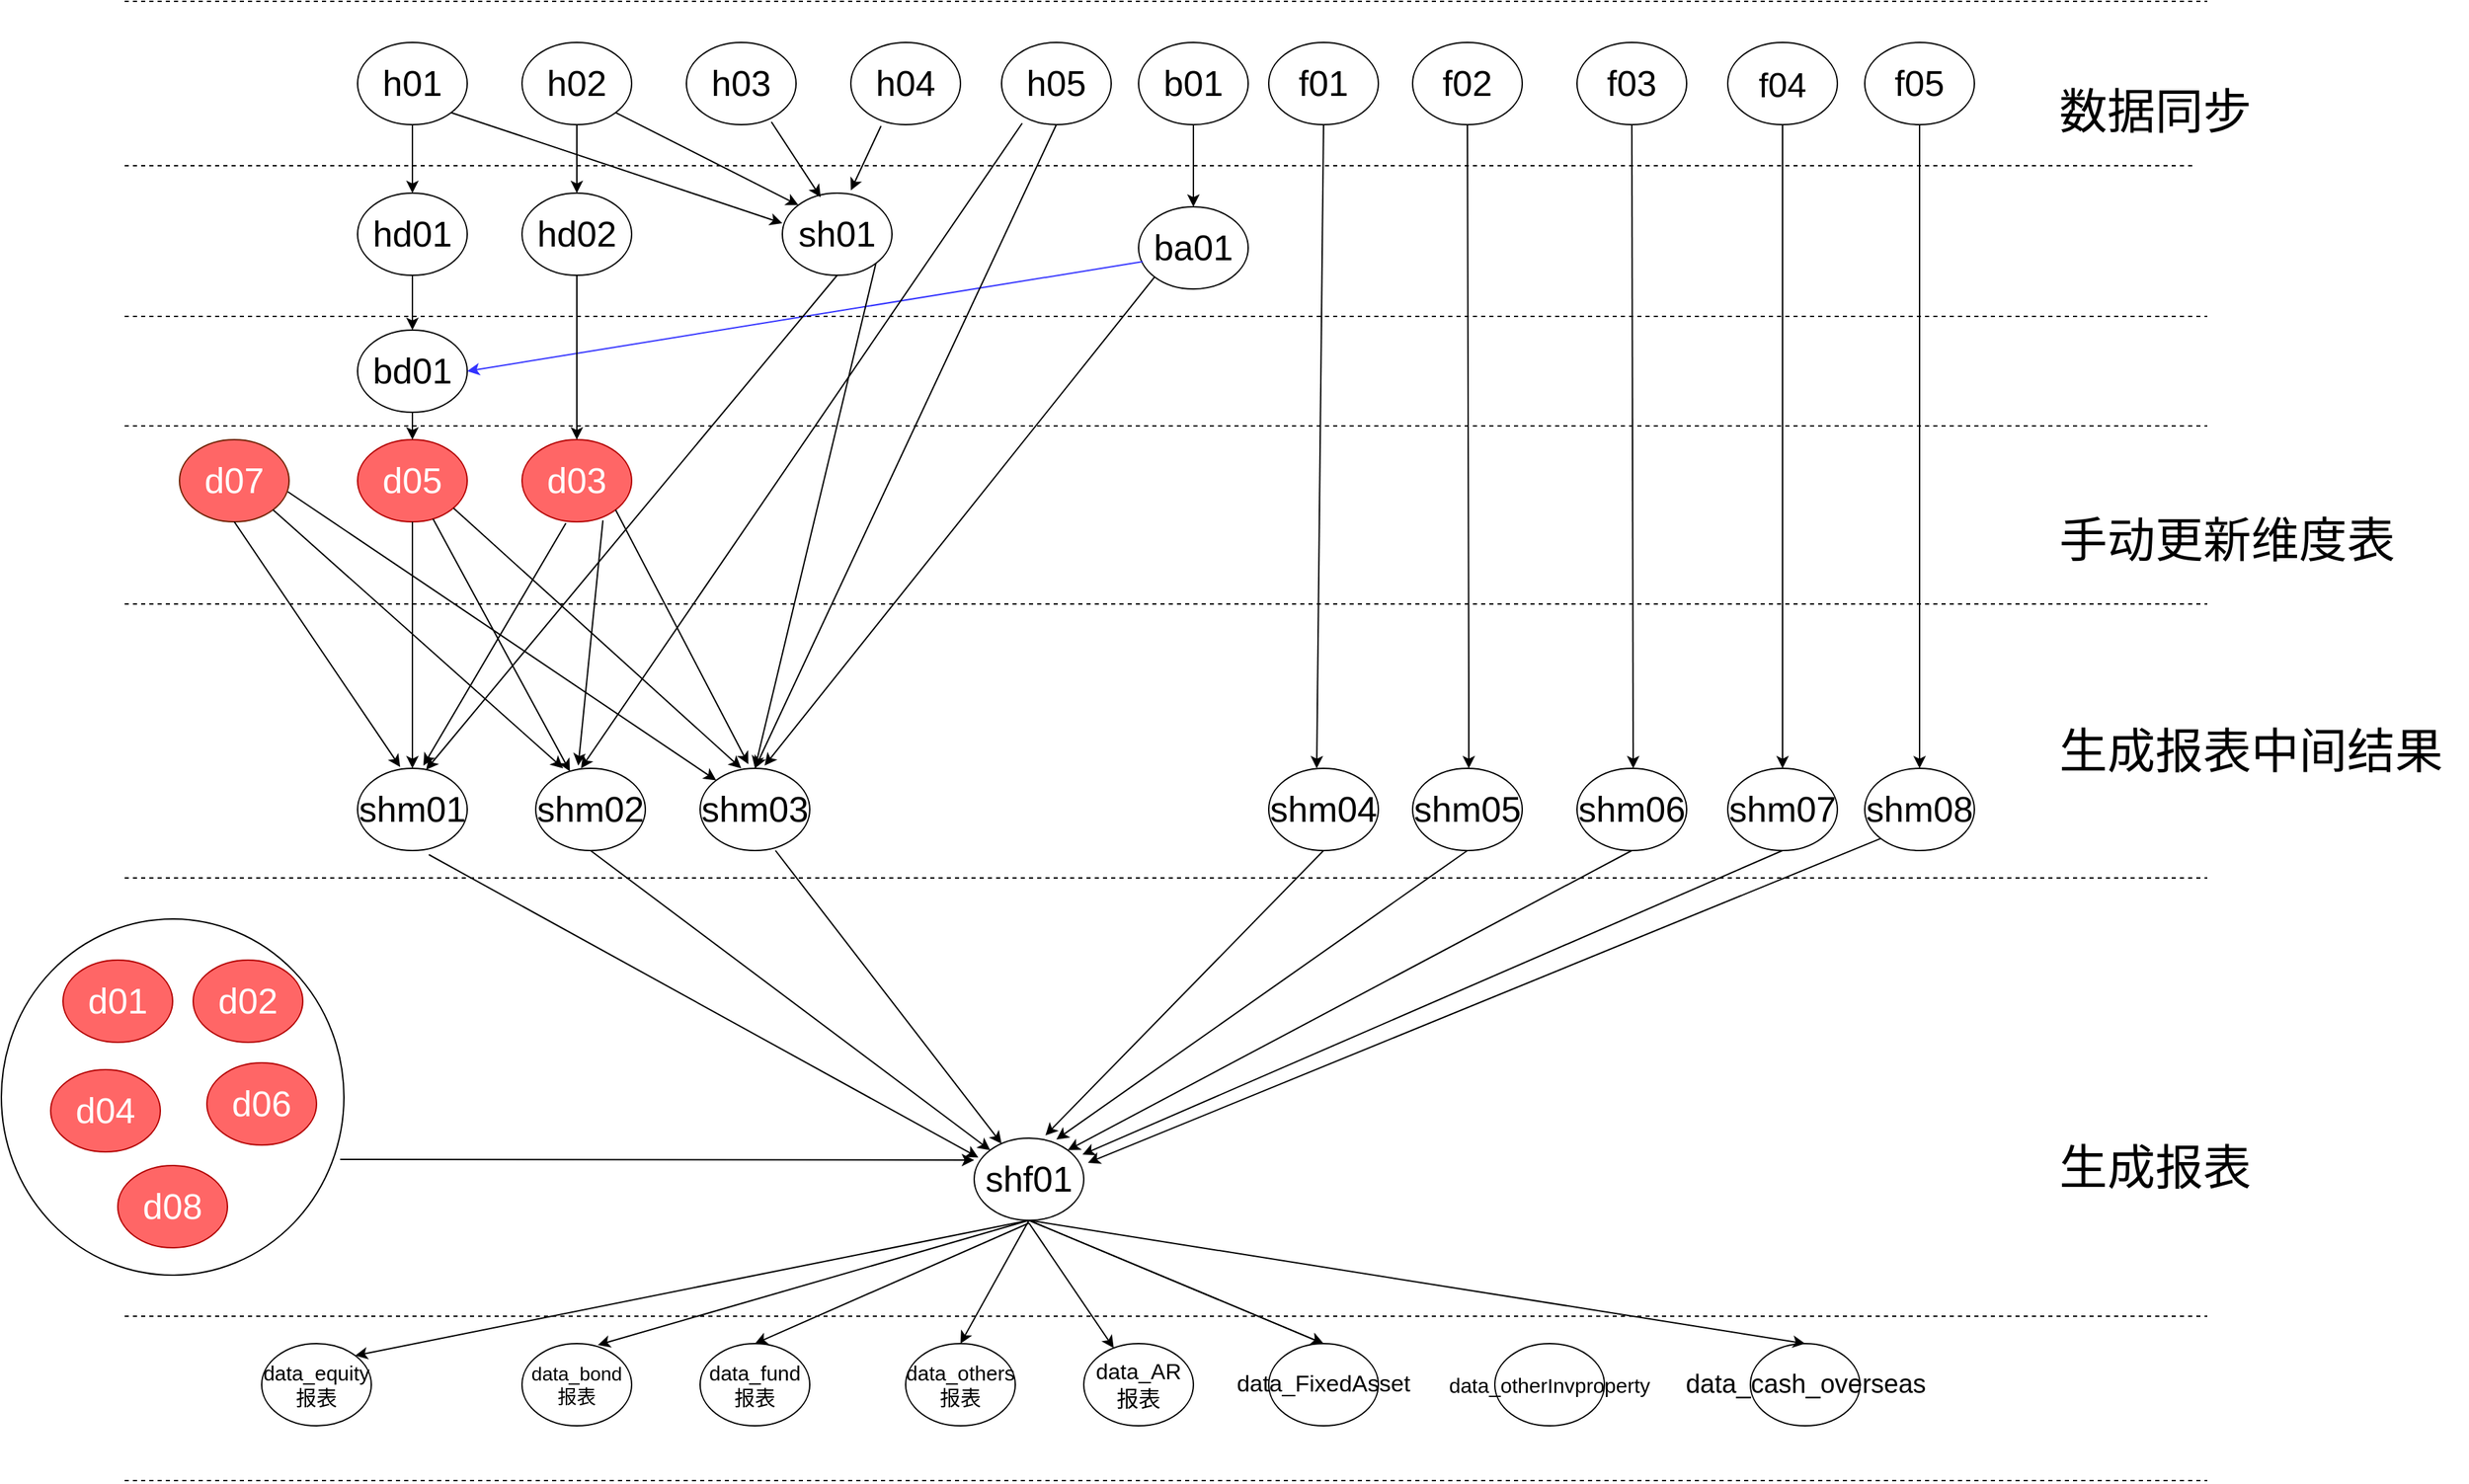 <mxfile version="10.6.7" type="github"><diagram id="CE-nAmxv7aSpPfwxTt5X" name="Page-1"><mxGraphModel dx="2754" dy="1023" grid="1" gridSize="10" guides="1" tooltips="1" connect="1" arrows="1" fold="1" page="1" pageScale="1" pageWidth="827" pageHeight="1169" math="0" shadow="0"><root><mxCell id="0"/><mxCell id="1" parent="0"/><mxCell id="eKODtF2emk_onOJ8C8fp-1" value="" style="ellipse;whiteSpace=wrap;html=1;" parent="1" vertex="1"><mxGeometry x="-490" y="710" width="250" height="260" as="geometry"/></mxCell><mxCell id="vTBnJOC0n8OZ-84Smmaz-1" value="&lt;font style=&quot;font-size: 26px&quot;&gt;h04&lt;/font&gt;" style="ellipse;whiteSpace=wrap;html=1;" parent="1" vertex="1"><mxGeometry x="130" y="70" width="80" height="60" as="geometry"/></mxCell><mxCell id="vTBnJOC0n8OZ-84Smmaz-2" value="&lt;font style=&quot;font-size: 26px&quot;&gt;h01&lt;/font&gt;" style="ellipse;whiteSpace=wrap;html=1;strokeWidth=1;" parent="1" vertex="1"><mxGeometry x="-230" y="70" width="80" height="60" as="geometry"/></mxCell><mxCell id="vTBnJOC0n8OZ-84Smmaz-3" value="&lt;font style=&quot;font-size: 26px&quot;&gt;h02&lt;/font&gt;" style="ellipse;whiteSpace=wrap;html=1;strokeColor=#000000;strokeWidth=1;" parent="1" vertex="1"><mxGeometry x="-110" y="70" width="80" height="60" as="geometry"/></mxCell><mxCell id="vTBnJOC0n8OZ-84Smmaz-4" value="&lt;font style=&quot;font-size: 26px&quot;&gt;h03&lt;/font&gt;" style="ellipse;whiteSpace=wrap;html=1;" parent="1" vertex="1"><mxGeometry x="10" y="70" width="80" height="60" as="geometry"/></mxCell><mxCell id="vTBnJOC0n8OZ-84Smmaz-5" value="&lt;font style=&quot;font-size: 25px&quot;&gt;f04&lt;/font&gt;" style="ellipse;whiteSpace=wrap;html=1;" parent="1" vertex="1"><mxGeometry x="770" y="70" width="80" height="60" as="geometry"/></mxCell><mxCell id="vTBnJOC0n8OZ-84Smmaz-6" value="&lt;font style=&quot;font-size: 26px&quot;&gt;f03&lt;/font&gt;" style="ellipse;whiteSpace=wrap;html=1;" parent="1" vertex="1"><mxGeometry x="660" y="70" width="80" height="60" as="geometry"/></mxCell><mxCell id="vTBnJOC0n8OZ-84Smmaz-7" value="&lt;font style=&quot;font-size: 26px&quot;&gt;f02&lt;/font&gt;" style="ellipse;whiteSpace=wrap;html=1;" parent="1" vertex="1"><mxGeometry x="540" y="70" width="80" height="60" as="geometry"/></mxCell><mxCell id="vTBnJOC0n8OZ-84Smmaz-8" value="&lt;font style=&quot;font-size: 26px&quot;&gt;f01&lt;/font&gt;" style="ellipse;whiteSpace=wrap;html=1;" parent="1" vertex="1"><mxGeometry x="435" y="70" width="80" height="60" as="geometry"/></mxCell><mxCell id="vTBnJOC0n8OZ-84Smmaz-9" value="&lt;font style=&quot;font-size: 26px&quot;&gt;h05&lt;/font&gt;" style="ellipse;whiteSpace=wrap;html=1;" parent="1" vertex="1"><mxGeometry x="240" y="70" width="80" height="60" as="geometry"/></mxCell><mxCell id="--Qk28p9DSzuA7onRjqX-1" value="&lt;font style=&quot;font-size: 26px&quot;&gt;f05&lt;/font&gt;" style="ellipse;whiteSpace=wrap;html=1;" parent="1" vertex="1"><mxGeometry x="870" y="70" width="80" height="60" as="geometry"/></mxCell><mxCell id="--Qk28p9DSzuA7onRjqX-2" value="&lt;font style=&quot;font-size: 26px&quot;&gt;hd01&lt;/font&gt;" style="ellipse;whiteSpace=wrap;html=1;" parent="1" vertex="1"><mxGeometry x="-230" y="180" width="80" height="60" as="geometry"/></mxCell><mxCell id="--Qk28p9DSzuA7onRjqX-3" value="&lt;font style=&quot;font-size: 26px&quot;&gt;hd02&lt;/font&gt;" style="ellipse;whiteSpace=wrap;html=1;" parent="1" vertex="1"><mxGeometry x="-110" y="180" width="80" height="60" as="geometry"/></mxCell><mxCell id="--Qk28p9DSzuA7onRjqX-4" value="&lt;font style=&quot;font-size: 26px&quot;&gt;b01&lt;/font&gt;" style="ellipse;whiteSpace=wrap;html=1;" parent="1" vertex="1"><mxGeometry x="340" y="70" width="80" height="60" as="geometry"/></mxCell><mxCell id="--Qk28p9DSzuA7onRjqX-7" value="&lt;font style=&quot;font-size: 26px&quot;&gt;ba01&lt;/font&gt;" style="ellipse;whiteSpace=wrap;html=1;" parent="1" vertex="1"><mxGeometry x="340" y="190" width="80" height="60" as="geometry"/></mxCell><mxCell id="--Qk28p9DSzuA7onRjqX-8" value="&lt;font style=&quot;font-size: 26px&quot;&gt;shm05&lt;/font&gt;" style="ellipse;whiteSpace=wrap;html=1;" parent="1" vertex="1"><mxGeometry x="540" y="600" width="80" height="60" as="geometry"/></mxCell><mxCell id="--Qk28p9DSzuA7onRjqX-9" value="&lt;font style=&quot;font-size: 26px&quot;&gt;shm04&lt;/font&gt;" style="ellipse;whiteSpace=wrap;html=1;" parent="1" vertex="1"><mxGeometry x="435" y="600" width="80" height="60" as="geometry"/></mxCell><mxCell id="--Qk28p9DSzuA7onRjqX-10" value="&lt;font style=&quot;font-size: 26px&quot;&gt;shm03&lt;/font&gt;" style="ellipse;whiteSpace=wrap;html=1;" parent="1" vertex="1"><mxGeometry x="20" y="600" width="80" height="60" as="geometry"/></mxCell><mxCell id="--Qk28p9DSzuA7onRjqX-11" value="&lt;font style=&quot;font-size: 26px&quot;&gt;shm02&lt;/font&gt;" style="ellipse;whiteSpace=wrap;html=1;" parent="1" vertex="1"><mxGeometry x="-100" y="600" width="80" height="60" as="geometry"/></mxCell><mxCell id="--Qk28p9DSzuA7onRjqX-12" value="&lt;font style=&quot;font-size: 26px&quot;&gt;shm01&lt;/font&gt;" style="ellipse;whiteSpace=wrap;html=1;" parent="1" vertex="1"><mxGeometry x="-230" y="600" width="80" height="60" as="geometry"/></mxCell><mxCell id="--Qk28p9DSzuA7onRjqX-14" value="&lt;font style=&quot;font-size: 26px&quot;&gt;shm08&lt;/font&gt;" style="ellipse;whiteSpace=wrap;html=1;" parent="1" vertex="1"><mxGeometry x="870" y="600" width="80" height="60" as="geometry"/></mxCell><mxCell id="--Qk28p9DSzuA7onRjqX-15" value="&lt;font style=&quot;font-size: 26px&quot;&gt;shm07&lt;/font&gt;" style="ellipse;whiteSpace=wrap;html=1;" parent="1" vertex="1"><mxGeometry x="770" y="600" width="80" height="60" as="geometry"/></mxCell><mxCell id="--Qk28p9DSzuA7onRjqX-16" value="&lt;font style=&quot;font-size: 26px&quot;&gt;shm06&lt;/font&gt;" style="ellipse;whiteSpace=wrap;html=1;" parent="1" vertex="1"><mxGeometry x="660" y="600" width="80" height="60" as="geometry"/></mxCell><mxCell id="--Qk28p9DSzuA7onRjqX-17" value="&lt;font style=&quot;font-size: 26px&quot;&gt;shf01&lt;/font&gt;" style="ellipse;whiteSpace=wrap;html=1;" parent="1" vertex="1"><mxGeometry x="220" y="870" width="80" height="60" as="geometry"/></mxCell><mxCell id="--Qk28p9DSzuA7onRjqX-19" value="" style="endArrow=classic;html=1;exitX=0.5;exitY=1;exitDx=0;exitDy=0;" parent="1" source="vTBnJOC0n8OZ-84Smmaz-2" target="--Qk28p9DSzuA7onRjqX-2" edge="1"><mxGeometry width="50" height="50" relative="1" as="geometry"><mxPoint x="-230" y="740" as="sourcePoint"/><mxPoint x="-180" y="690" as="targetPoint"/></mxGeometry></mxCell><mxCell id="--Qk28p9DSzuA7onRjqX-20" value="" style="endArrow=classic;html=1;exitX=0.5;exitY=1;exitDx=0;exitDy=0;entryX=0.5;entryY=0;entryDx=0;entryDy=0;" parent="1" source="vTBnJOC0n8OZ-84Smmaz-3" target="--Qk28p9DSzuA7onRjqX-3" edge="1"><mxGeometry width="50" height="50" relative="1" as="geometry"><mxPoint x="-20" y="220" as="sourcePoint"/><mxPoint x="30" y="170" as="targetPoint"/></mxGeometry></mxCell><mxCell id="--Qk28p9DSzuA7onRjqX-27" value="" style="endArrow=classic;html=1;exitX=0.65;exitY=1.05;exitDx=0;exitDy=0;exitPerimeter=0;entryX=0.038;entryY=0.236;entryDx=0;entryDy=0;entryPerimeter=0;" parent="1" source="--Qk28p9DSzuA7onRjqX-12" target="--Qk28p9DSzuA7onRjqX-17" edge="1"><mxGeometry width="50" height="50" relative="1" as="geometry"><mxPoint x="-230" y="740" as="sourcePoint"/><mxPoint x="-180" y="690" as="targetPoint"/></mxGeometry></mxCell><mxCell id="--Qk28p9DSzuA7onRjqX-28" value="" style="endArrow=classic;html=1;exitX=0.5;exitY=1;exitDx=0;exitDy=0;entryX=0;entryY=0;entryDx=0;entryDy=0;" parent="1" source="--Qk28p9DSzuA7onRjqX-11" target="--Qk28p9DSzuA7onRjqX-17" edge="1"><mxGeometry width="50" height="50" relative="1" as="geometry"><mxPoint x="-230" y="740" as="sourcePoint"/><mxPoint x="-180" y="690" as="targetPoint"/></mxGeometry></mxCell><mxCell id="--Qk28p9DSzuA7onRjqX-29" value="" style="endArrow=classic;html=1;" parent="1" target="--Qk28p9DSzuA7onRjqX-17" edge="1"><mxGeometry width="50" height="50" relative="1" as="geometry"><mxPoint x="75" y="660" as="sourcePoint"/><mxPoint x="-180" y="690" as="targetPoint"/></mxGeometry></mxCell><mxCell id="--Qk28p9DSzuA7onRjqX-34" value="&lt;font style=&quot;font-size: 26px&quot;&gt;d07&lt;/font&gt;" style="ellipse;whiteSpace=wrap;html=1;fillColor=#FF6666;strokeColor=#6D1F00;fontColor=#ffffff;" parent="1" vertex="1"><mxGeometry x="-360" y="360" width="80" height="60" as="geometry"/></mxCell><mxCell id="--Qk28p9DSzuA7onRjqX-6" value="&lt;font style=&quot;font-size: 26px&quot;&gt;sh01&lt;/font&gt;" style="ellipse;whiteSpace=wrap;html=1;" parent="1" vertex="1"><mxGeometry x="80" y="180" width="80" height="60" as="geometry"/></mxCell><mxCell id="--Qk28p9DSzuA7onRjqX-5" value="&lt;font style=&quot;font-size: 26px&quot;&gt;bd01&lt;/font&gt;" style="ellipse;whiteSpace=wrap;html=1;" parent="1" vertex="1"><mxGeometry x="-230" y="280" width="80" height="60" as="geometry"/></mxCell><mxCell id="--Qk28p9DSzuA7onRjqX-55" value="&lt;font style=&quot;font-size: 26px&quot;&gt;d05&lt;/font&gt;" style="ellipse;whiteSpace=wrap;html=1;fillColor=#FF6666;strokeColor=#B20000;fontColor=#ffffff;" parent="1" vertex="1"><mxGeometry x="-230" y="360" width="80" height="60" as="geometry"/></mxCell><mxCell id="--Qk28p9DSzuA7onRjqX-56" value="" style="endArrow=classic;html=1;exitX=0.5;exitY=1;exitDx=0;exitDy=0;" parent="1" source="--Qk28p9DSzuA7onRjqX-5" target="--Qk28p9DSzuA7onRjqX-55" edge="1"><mxGeometry width="50" height="50" relative="1" as="geometry"><mxPoint x="-340" y="740" as="sourcePoint"/><mxPoint x="-290" y="690" as="targetPoint"/></mxGeometry></mxCell><mxCell id="--Qk28p9DSzuA7onRjqX-57" value="&lt;font style=&quot;font-size: 26px&quot;&gt;d03&lt;/font&gt;" style="ellipse;whiteSpace=wrap;html=1;fillColor=#FF6666;strokeColor=#B20000;fontColor=#ffffff;" parent="1" vertex="1"><mxGeometry x="-110" y="360" width="80" height="60" as="geometry"/></mxCell><mxCell id="--Qk28p9DSzuA7onRjqX-104" value="" style="endArrow=classic;html=1;exitX=0.5;exitY=1;exitDx=0;exitDy=0;entryX=0.388;entryY=-0.017;entryDx=0;entryDy=0;entryPerimeter=0;" parent="1" source="--Qk28p9DSzuA7onRjqX-34" target="--Qk28p9DSzuA7onRjqX-12" edge="1"><mxGeometry width="50" height="50" relative="1" as="geometry"><mxPoint x="-370" y="540" as="sourcePoint"/><mxPoint x="-200" y="590" as="targetPoint"/></mxGeometry></mxCell><mxCell id="--Qk28p9DSzuA7onRjqX-105" value="" style="endArrow=classic;html=1;exitX=1;exitY=1;exitDx=0;exitDy=0;entryX=0.25;entryY=0;entryDx=0;entryDy=0;entryPerimeter=0;" parent="1" source="--Qk28p9DSzuA7onRjqX-34" target="--Qk28p9DSzuA7onRjqX-11" edge="1"><mxGeometry width="50" height="50" relative="1" as="geometry"><mxPoint x="-240" y="490" as="sourcePoint"/><mxPoint x="-320" y="950" as="targetPoint"/></mxGeometry></mxCell><mxCell id="--Qk28p9DSzuA7onRjqX-106" value="" style="endArrow=classic;html=1;exitX=0.988;exitY=0.633;exitDx=0;exitDy=0;exitPerimeter=0;entryX=0;entryY=0;entryDx=0;entryDy=0;" parent="1" source="--Qk28p9DSzuA7onRjqX-34" target="--Qk28p9DSzuA7onRjqX-10" edge="1"><mxGeometry width="50" height="50" relative="1" as="geometry"><mxPoint x="-130" y="470" as="sourcePoint"/><mxPoint x="-320" y="950" as="targetPoint"/></mxGeometry></mxCell><mxCell id="--Qk28p9DSzuA7onRjqX-110" value="" style="endArrow=classic;html=1;exitX=0.5;exitY=1;exitDx=0;exitDy=0;entryX=0.5;entryY=0;entryDx=0;entryDy=0;" parent="1" source="--Qk28p9DSzuA7onRjqX-55" target="--Qk28p9DSzuA7onRjqX-12" edge="1"><mxGeometry width="50" height="50" relative="1" as="geometry"><mxPoint x="-230" y="550" as="sourcePoint"/><mxPoint x="-320" y="950" as="targetPoint"/></mxGeometry></mxCell><mxCell id="--Qk28p9DSzuA7onRjqX-111" value="" style="endArrow=classic;html=1;" parent="1" target="--Qk28p9DSzuA7onRjqX-11" edge="1" source="--Qk28p9DSzuA7onRjqX-55"><mxGeometry width="50" height="50" relative="1" as="geometry"><mxPoint x="-169" y="429" as="sourcePoint"/><mxPoint x="-320" y="950" as="targetPoint"/></mxGeometry></mxCell><mxCell id="--Qk28p9DSzuA7onRjqX-112" value="" style="endArrow=classic;html=1;entryX=0.375;entryY=0;entryDx=0;entryDy=0;entryPerimeter=0;exitX=0.875;exitY=0.833;exitDx=0;exitDy=0;exitPerimeter=0;" parent="1" source="--Qk28p9DSzuA7onRjqX-55" target="--Qk28p9DSzuA7onRjqX-10" edge="1"><mxGeometry width="50" height="50" relative="1" as="geometry"><mxPoint x="-150" y="390" as="sourcePoint"/><mxPoint x="-320" y="950" as="targetPoint"/></mxGeometry></mxCell><mxCell id="--Qk28p9DSzuA7onRjqX-113" value="" style="endArrow=classic;html=1;exitX=0.4;exitY=1.017;exitDx=0;exitDy=0;exitPerimeter=0;entryX=0.6;entryY=-0.033;entryDx=0;entryDy=0;entryPerimeter=0;" parent="1" source="--Qk28p9DSzuA7onRjqX-57" target="--Qk28p9DSzuA7onRjqX-12" edge="1"><mxGeometry width="50" height="50" relative="1" as="geometry"><mxPoint x="-370" y="1000" as="sourcePoint"/><mxPoint x="-320" y="950" as="targetPoint"/></mxGeometry></mxCell><mxCell id="--Qk28p9DSzuA7onRjqX-116" value="" style="endArrow=classic;html=1;exitX=0.738;exitY=0.983;exitDx=0;exitDy=0;exitPerimeter=0;entryX=0.388;entryY=-0.033;entryDx=0;entryDy=0;entryPerimeter=0;" parent="1" source="--Qk28p9DSzuA7onRjqX-57" target="--Qk28p9DSzuA7onRjqX-11" edge="1"><mxGeometry width="50" height="50" relative="1" as="geometry"><mxPoint x="-370" y="1000" as="sourcePoint"/><mxPoint x="-320" y="950" as="targetPoint"/></mxGeometry></mxCell><mxCell id="--Qk28p9DSzuA7onRjqX-121" value="" style="endArrow=classic;html=1;exitX=0.038;exitY=0.667;exitDx=0;exitDy=0;exitPerimeter=0;entryX=1;entryY=0.5;entryDx=0;entryDy=0;strokeColor=#3333FF;" parent="1" source="--Qk28p9DSzuA7onRjqX-7" target="--Qk28p9DSzuA7onRjqX-5" edge="1"><mxGeometry width="50" height="50" relative="1" as="geometry"><mxPoint x="-20" y="440" as="sourcePoint"/><mxPoint x="-130" y="480" as="targetPoint"/><Array as="points"/></mxGeometry></mxCell><mxCell id="--Qk28p9DSzuA7onRjqX-126" value="&lt;font style=&quot;font-size: 26px&quot;&gt;d01&lt;/font&gt;" style="ellipse;whiteSpace=wrap;html=1;fillColor=#FF6666;strokeColor=#B20000;fontColor=#ffffff;" parent="1" vertex="1"><mxGeometry x="-445" y="740" width="80" height="60" as="geometry"/></mxCell><mxCell id="--Qk28p9DSzuA7onRjqX-130" value="&lt;font style=&quot;font-size: 26px&quot;&gt;d04&lt;/font&gt;" style="ellipse;whiteSpace=wrap;html=1;fillColor=#FF6666;strokeColor=#B20000;fontColor=#ffffff;" parent="1" vertex="1"><mxGeometry x="-454" y="820" width="80" height="60" as="geometry"/></mxCell><mxCell id="--Qk28p9DSzuA7onRjqX-131" value="&lt;font style=&quot;font-size: 26px&quot;&gt;d02&lt;/font&gt;" style="ellipse;whiteSpace=wrap;html=1;fillColor=#FF6666;strokeColor=#B20000;fontColor=#ffffff;" parent="1" vertex="1"><mxGeometry x="-350" y="740" width="80" height="60" as="geometry"/></mxCell><mxCell id="--Qk28p9DSzuA7onRjqX-133" value="&lt;font style=&quot;font-size: 26px&quot;&gt;d06&lt;/font&gt;" style="ellipse;whiteSpace=wrap;html=1;fillColor=#FF6666;strokeColor=#B20000;fontColor=#ffffff;" parent="1" vertex="1"><mxGeometry x="-340" y="815" width="80" height="60" as="geometry"/></mxCell><mxCell id="--Qk28p9DSzuA7onRjqX-134" value="&lt;font style=&quot;font-size: 26px&quot;&gt;d08&lt;/font&gt;" style="ellipse;whiteSpace=wrap;html=1;fillColor=#FF6666;strokeColor=#B20000;fontColor=#ffffff;" parent="1" vertex="1"><mxGeometry x="-405" y="890" width="80" height="60" as="geometry"/></mxCell><mxCell id="--Qk28p9DSzuA7onRjqX-141" value="&lt;font style=&quot;font-size: 15px&quot;&gt;data_equity报表&lt;/font&gt;" style="ellipse;whiteSpace=wrap;html=1;" parent="1" vertex="1"><mxGeometry x="-300" y="1020" width="80" height="60" as="geometry"/></mxCell><mxCell id="--Qk28p9DSzuA7onRjqX-142" value="&lt;font style=&quot;font-size: 14px&quot;&gt;data_bond报表&lt;/font&gt;" style="ellipse;whiteSpace=wrap;html=1;" parent="1" vertex="1"><mxGeometry x="-110" y="1020" width="80" height="60" as="geometry"/></mxCell><mxCell id="--Qk28p9DSzuA7onRjqX-143" value="&lt;font style=&quot;font-size: 15px&quot;&gt;data_fund报表&lt;/font&gt;" style="ellipse;whiteSpace=wrap;html=1;" parent="1" vertex="1"><mxGeometry x="20" y="1020" width="80" height="60" as="geometry"/></mxCell><mxCell id="--Qk28p9DSzuA7onRjqX-144" value="&lt;font style=&quot;font-size: 15px&quot;&gt;data_others报表&lt;/font&gt;" style="ellipse;whiteSpace=wrap;html=1;" parent="1" vertex="1"><mxGeometry x="170" y="1020" width="80" height="60" as="geometry"/></mxCell><mxCell id="--Qk28p9DSzuA7onRjqX-145" value="&lt;font style=&quot;font-size: 16px&quot;&gt;data_AR报表&lt;/font&gt;" style="ellipse;whiteSpace=wrap;html=1;" parent="1" vertex="1"><mxGeometry x="300" y="1020" width="80" height="60" as="geometry"/></mxCell><mxCell id="--Qk28p9DSzuA7onRjqX-147" value="&lt;font style=&quot;font-size: 15px&quot;&gt;data_otherInvproperty&lt;/font&gt;" style="ellipse;whiteSpace=wrap;html=1;" parent="1" vertex="1"><mxGeometry x="600" y="1020" width="80" height="60" as="geometry"/></mxCell><mxCell id="--Qk28p9DSzuA7onRjqX-148" value="&lt;font style=&quot;font-size: 19px&quot;&gt;data_cash_overseas&lt;/font&gt;" style="ellipse;whiteSpace=wrap;html=1;" parent="1" vertex="1"><mxGeometry x="786.5" y="1020" width="80" height="60" as="geometry"/></mxCell><mxCell id="--Qk28p9DSzuA7onRjqX-149" value="" style="endArrow=classic;html=1;strokeColor=#000000;entryX=1;entryY=0;entryDx=0;entryDy=0;" parent="1" target="--Qk28p9DSzuA7onRjqX-141" edge="1"><mxGeometry width="50" height="50" relative="1" as="geometry"><mxPoint x="260" y="930" as="sourcePoint"/><mxPoint x="-320" y="1220" as="targetPoint"/></mxGeometry></mxCell><mxCell id="--Qk28p9DSzuA7onRjqX-151" value="" style="endArrow=classic;html=1;strokeColor=#000000;exitX=0.5;exitY=1;exitDx=0;exitDy=0;entryX=0.692;entryY=0.017;entryDx=0;entryDy=0;entryPerimeter=0;" parent="1" source="--Qk28p9DSzuA7onRjqX-17" target="--Qk28p9DSzuA7onRjqX-142" edge="1"><mxGeometry width="50" height="50" relative="1" as="geometry"><mxPoint x="-370" y="1270" as="sourcePoint"/><mxPoint x="-320" y="1220" as="targetPoint"/></mxGeometry></mxCell><mxCell id="--Qk28p9DSzuA7onRjqX-152" value="" style="endArrow=classic;html=1;strokeColor=#000000;entryX=0.5;entryY=0;entryDx=0;entryDy=0;" parent="1" target="--Qk28p9DSzuA7onRjqX-143" edge="1"><mxGeometry width="50" height="50" relative="1" as="geometry"><mxPoint x="260" y="932" as="sourcePoint"/><mxPoint x="-320" y="1220" as="targetPoint"/></mxGeometry></mxCell><mxCell id="--Qk28p9DSzuA7onRjqX-153" value="" style="endArrow=classic;html=1;strokeColor=#000000;exitX=0.5;exitY=1;exitDx=0;exitDy=0;entryX=0.5;entryY=0;entryDx=0;entryDy=0;" parent="1" source="--Qk28p9DSzuA7onRjqX-17" target="--Qk28p9DSzuA7onRjqX-144" edge="1"><mxGeometry width="50" height="50" relative="1" as="geometry"><mxPoint x="-370" y="1270" as="sourcePoint"/><mxPoint x="-320" y="1220" as="targetPoint"/></mxGeometry></mxCell><mxCell id="--Qk28p9DSzuA7onRjqX-154" value="" style="endArrow=classic;html=1;strokeColor=#000000;" parent="1" target="--Qk28p9DSzuA7onRjqX-145" edge="1"><mxGeometry width="50" height="50" relative="1" as="geometry"><mxPoint x="260" y="932" as="sourcePoint"/><mxPoint x="-320" y="1220" as="targetPoint"/></mxGeometry></mxCell><mxCell id="--Qk28p9DSzuA7onRjqX-155" value="" style="endArrow=classic;html=1;strokeColor=#000000;exitX=0.5;exitY=1;exitDx=0;exitDy=0;entryX=0.5;entryY=0;entryDx=0;entryDy=0;" parent="1" source="--Qk28p9DSzuA7onRjqX-17" target="--Qk28p9DSzuA7onRjqX-146" edge="1"><mxGeometry width="50" height="50" relative="1" as="geometry"><mxPoint x="-370" y="1270" as="sourcePoint"/><mxPoint x="-320" y="1220" as="targetPoint"/></mxGeometry></mxCell><mxCell id="--Qk28p9DSzuA7onRjqX-157" value="" style="endArrow=classic;html=1;strokeColor=#000000;entryX=0.5;entryY=0;entryDx=0;entryDy=0;" parent="1" target="--Qk28p9DSzuA7onRjqX-148" edge="1"><mxGeometry width="50" height="50" relative="1" as="geometry"><mxPoint x="260" y="930" as="sourcePoint"/><mxPoint x="-320" y="1220" as="targetPoint"/></mxGeometry></mxCell><mxCell id="eKODtF2emk_onOJ8C8fp-2" value="" style="endArrow=classic;html=1;exitX=0.5;exitY=1;exitDx=0;exitDy=0;entryX=0.5;entryY=0;entryDx=0;entryDy=0;" parent="1" source="--Qk28p9DSzuA7onRjqX-3" target="--Qk28p9DSzuA7onRjqX-57" edge="1"><mxGeometry width="50" height="50" relative="1" as="geometry"><mxPoint x="-110" y="840" as="sourcePoint"/><mxPoint x="-150" y="920" as="targetPoint"/></mxGeometry></mxCell><mxCell id="eKODtF2emk_onOJ8C8fp-3" value="" style="endArrow=classic;html=1;exitX=0.5;exitY=1;exitDx=0;exitDy=0;entryX=0.5;entryY=0;entryDx=0;entryDy=0;" parent="1" source="--Qk28p9DSzuA7onRjqX-2" edge="1" target="--Qk28p9DSzuA7onRjqX-5"><mxGeometry width="50" height="50" relative="1" as="geometry"><mxPoint x="-490" y="880" as="sourcePoint"/><mxPoint x="-190" y="270" as="targetPoint"/></mxGeometry></mxCell><mxCell id="eKODtF2emk_onOJ8C8fp-4" value="" style="endArrow=classic;html=1;exitX=0.5;exitY=1;exitDx=0;exitDy=0;entryX=0.5;entryY=0;entryDx=0;entryDy=0;" parent="1" source="--Qk28p9DSzuA7onRjqX-4" target="--Qk28p9DSzuA7onRjqX-7" edge="1"><mxGeometry width="50" height="50" relative="1" as="geometry"><mxPoint x="330" y="240" as="sourcePoint"/><mxPoint x="390" y="440" as="targetPoint"/></mxGeometry></mxCell><mxCell id="eKODtF2emk_onOJ8C8fp-5" value="" style="endArrow=classic;html=1;exitX=1;exitY=1;exitDx=0;exitDy=0;entryX=0;entryY=0.367;entryDx=0;entryDy=0;entryPerimeter=0;" parent="1" source="vTBnJOC0n8OZ-84Smmaz-2" target="--Qk28p9DSzuA7onRjqX-6" edge="1"><mxGeometry width="50" height="50" relative="1" as="geometry"><mxPoint x="150" y="350" as="sourcePoint"/><mxPoint x="200" y="300" as="targetPoint"/></mxGeometry></mxCell><mxCell id="eKODtF2emk_onOJ8C8fp-6" value="" style="endArrow=classic;html=1;exitX=1;exitY=1;exitDx=0;exitDy=0;entryX=0;entryY=0;entryDx=0;entryDy=0;" parent="1" source="vTBnJOC0n8OZ-84Smmaz-3" target="--Qk28p9DSzuA7onRjqX-6" edge="1"><mxGeometry width="50" height="50" relative="1" as="geometry"><mxPoint x="80" y="190" as="sourcePoint"/><mxPoint x="130" y="140" as="targetPoint"/></mxGeometry></mxCell><mxCell id="eKODtF2emk_onOJ8C8fp-7" value="" style="endArrow=classic;html=1;exitX=0.775;exitY=0.967;exitDx=0;exitDy=0;exitPerimeter=0;entryX=0.35;entryY=0.05;entryDx=0;entryDy=0;entryPerimeter=0;" parent="1" source="vTBnJOC0n8OZ-84Smmaz-4" target="--Qk28p9DSzuA7onRjqX-6" edge="1"><mxGeometry width="50" height="50" relative="1" as="geometry"><mxPoint x="200" y="210" as="sourcePoint"/><mxPoint x="101" y="179" as="targetPoint"/></mxGeometry></mxCell><mxCell id="eKODtF2emk_onOJ8C8fp-9" value="" style="endArrow=classic;html=1;exitX=0.5;exitY=1;exitDx=0;exitDy=0;entryX=0.625;entryY=0.017;entryDx=0;entryDy=0;entryPerimeter=0;" parent="1" source="--Qk28p9DSzuA7onRjqX-6" target="--Qk28p9DSzuA7onRjqX-12" edge="1"><mxGeometry width="50" height="50" relative="1" as="geometry"><mxPoint y="470" as="sourcePoint"/><mxPoint x="50" y="420" as="targetPoint"/></mxGeometry></mxCell><mxCell id="eKODtF2emk_onOJ8C8fp-10" value="" style="endArrow=classic;html=1;entryX=0.5;entryY=0;entryDx=0;entryDy=0;exitX=1;exitY=1;exitDx=0;exitDy=0;" parent="1" target="--Qk28p9DSzuA7onRjqX-10" edge="1" source="--Qk28p9DSzuA7onRjqX-6"><mxGeometry width="50" height="50" relative="1" as="geometry"><mxPoint x="120" y="240" as="sourcePoint"/><mxPoint x="50" y="600" as="targetPoint"/></mxGeometry></mxCell><mxCell id="eKODtF2emk_onOJ8C8fp-11" value="" style="endArrow=classic;html=1;exitX=0;exitY=1;exitDx=0;exitDy=0;entryX=0.588;entryY=-0.033;entryDx=0;entryDy=0;entryPerimeter=0;" parent="1" source="--Qk28p9DSzuA7onRjqX-7" target="--Qk28p9DSzuA7onRjqX-10" edge="1"><mxGeometry width="50" height="50" relative="1" as="geometry"><mxPoint x="210" y="500" as="sourcePoint"/><mxPoint x="260" y="450" as="targetPoint"/></mxGeometry></mxCell><mxCell id="eKODtF2emk_onOJ8C8fp-12" value="" style="endArrow=classic;html=1;exitX=0.5;exitY=1;exitDx=0;exitDy=0;entryX=0.5;entryY=0;entryDx=0;entryDy=0;" parent="1" source="vTBnJOC0n8OZ-84Smmaz-9" target="--Qk28p9DSzuA7onRjqX-10" edge="1"><mxGeometry width="50" height="50" relative="1" as="geometry"><mxPoint x="160" y="410" as="sourcePoint"/><mxPoint x="210" y="360" as="targetPoint"/></mxGeometry></mxCell><mxCell id="eKODtF2emk_onOJ8C8fp-14" value="" style="endArrow=classic;html=1;exitX=0.188;exitY=0.983;exitDx=0;exitDy=0;exitPerimeter=0;entryX=0.413;entryY=0;entryDx=0;entryDy=0;entryPerimeter=0;" parent="1" source="vTBnJOC0n8OZ-84Smmaz-9" target="--Qk28p9DSzuA7onRjqX-11" edge="1"><mxGeometry width="50" height="50" relative="1" as="geometry"><mxPoint x="20" y="530" as="sourcePoint"/><mxPoint x="70" y="480" as="targetPoint"/></mxGeometry></mxCell><mxCell id="eKODtF2emk_onOJ8C8fp-15" value="" style="endArrow=classic;html=1;exitX=0.5;exitY=1;exitDx=0;exitDy=0;entryX=0.65;entryY=-0.033;entryDx=0;entryDy=0;entryPerimeter=0;" parent="1" source="--Qk28p9DSzuA7onRjqX-9" target="--Qk28p9DSzuA7onRjqX-17" edge="1"><mxGeometry width="50" height="50" relative="1" as="geometry"><mxPoint x="300" y="770" as="sourcePoint"/><mxPoint x="350" y="720" as="targetPoint"/></mxGeometry></mxCell><mxCell id="eKODtF2emk_onOJ8C8fp-16" value="" style="endArrow=classic;html=1;exitX=0.5;exitY=1;exitDx=0;exitDy=0;" parent="1" source="--Qk28p9DSzuA7onRjqX-8" edge="1"><mxGeometry width="50" height="50" relative="1" as="geometry"><mxPoint x="460" y="890" as="sourcePoint"/><mxPoint x="280" y="871" as="targetPoint"/></mxGeometry></mxCell><mxCell id="eKODtF2emk_onOJ8C8fp-17" value="" style="endArrow=classic;html=1;exitX=0.5;exitY=1;exitDx=0;exitDy=0;entryX=1;entryY=0;entryDx=0;entryDy=0;" parent="1" source="--Qk28p9DSzuA7onRjqX-16" target="--Qk28p9DSzuA7onRjqX-17" edge="1"><mxGeometry width="50" height="50" relative="1" as="geometry"><mxPoint x="560" y="830" as="sourcePoint"/><mxPoint x="610" y="780" as="targetPoint"/></mxGeometry></mxCell><mxCell id="eKODtF2emk_onOJ8C8fp-18" value="" style="endArrow=classic;html=1;exitX=0.5;exitY=1;exitDx=0;exitDy=0;entryX=0.988;entryY=0.2;entryDx=0;entryDy=0;entryPerimeter=0;" parent="1" source="--Qk28p9DSzuA7onRjqX-15" target="--Qk28p9DSzuA7onRjqX-17" edge="1"><mxGeometry width="50" height="50" relative="1" as="geometry"><mxPoint x="-380" y="1270" as="sourcePoint"/><mxPoint x="-330" y="1220" as="targetPoint"/></mxGeometry></mxCell><mxCell id="eKODtF2emk_onOJ8C8fp-19" value="" style="endArrow=classic;html=1;exitX=0;exitY=1;exitDx=0;exitDy=0;entryX=1.038;entryY=0.3;entryDx=0;entryDy=0;entryPerimeter=0;" parent="1" source="--Qk28p9DSzuA7onRjqX-14" target="--Qk28p9DSzuA7onRjqX-17" edge="1"><mxGeometry width="50" height="50" relative="1" as="geometry"><mxPoint x="600" y="950" as="sourcePoint"/><mxPoint x="650" y="900" as="targetPoint"/></mxGeometry></mxCell><mxCell id="eKODtF2emk_onOJ8C8fp-21" value="" style="endArrow=classic;html=1;exitX=0.5;exitY=1;exitDx=0;exitDy=0;" parent="1" source="vTBnJOC0n8OZ-84Smmaz-8" edge="1"><mxGeometry width="50" height="50" relative="1" as="geometry"><mxPoint x="600" y="320" as="sourcePoint"/><mxPoint x="470" y="600" as="targetPoint"/></mxGeometry></mxCell><mxCell id="eKODtF2emk_onOJ8C8fp-22" value="" style="endArrow=classic;html=1;exitX=0.5;exitY=1;exitDx=0;exitDy=0;" parent="1" source="vTBnJOC0n8OZ-84Smmaz-7" edge="1"><mxGeometry width="50" height="50" relative="1" as="geometry"><mxPoint x="580" y="140" as="sourcePoint"/><mxPoint x="581" y="600" as="targetPoint"/><Array as="points"><mxPoint x="581" y="540"/></Array></mxGeometry></mxCell><mxCell id="eKODtF2emk_onOJ8C8fp-23" value="" style="endArrow=classic;html=1;exitX=0.5;exitY=1;exitDx=0;exitDy=0;" parent="1" source="vTBnJOC0n8OZ-84Smmaz-6" edge="1"><mxGeometry width="50" height="50" relative="1" as="geometry"><mxPoint x="630" y="390" as="sourcePoint"/><mxPoint x="701" y="600" as="targetPoint"/></mxGeometry></mxCell><mxCell id="eKODtF2emk_onOJ8C8fp-24" value="" style="endArrow=classic;html=1;exitX=0.5;exitY=1;exitDx=0;exitDy=0;" parent="1" source="vTBnJOC0n8OZ-84Smmaz-5" edge="1"><mxGeometry width="50" height="50" relative="1" as="geometry"><mxPoint x="880" y="480" as="sourcePoint"/><mxPoint x="810" y="600" as="targetPoint"/></mxGeometry></mxCell><mxCell id="eKODtF2emk_onOJ8C8fp-25" value="" style="endArrow=classic;html=1;exitX=0.5;exitY=1;exitDx=0;exitDy=0;entryX=0.5;entryY=0;entryDx=0;entryDy=0;" parent="1" source="--Qk28p9DSzuA7onRjqX-1" target="--Qk28p9DSzuA7onRjqX-14" edge="1"><mxGeometry width="50" height="50" relative="1" as="geometry"><mxPoint x="940" y="520" as="sourcePoint"/><mxPoint x="990" y="470" as="targetPoint"/></mxGeometry></mxCell><mxCell id="--Qk28p9DSzuA7onRjqX-146" value="&lt;font style=&quot;font-size: 17px&quot;&gt;data_FixedAsset&lt;/font&gt;" style="ellipse;whiteSpace=wrap;html=1;" parent="1" vertex="1"><mxGeometry x="435" y="1020" width="80" height="60" as="geometry"/></mxCell><mxCell id="msqKH6T5NHZdXceP4X6C-1" value="" style="endArrow=classic;html=1;strokeColor=#000000;entryX=0.5;entryY=0;entryDx=0;entryDy=0;" parent="1" target="--Qk28p9DSzuA7onRjqX-146" edge="1"><mxGeometry width="50" height="50" relative="1" as="geometry"><mxPoint x="260" y="930.0" as="sourcePoint"/><mxPoint x="610.571" y="1139.429" as="targetPoint"/></mxGeometry></mxCell><mxCell id="x9aUKfn-WQiSGZUhLvfE-1" value="" style="endArrow=classic;html=1;entryX=0.625;entryY=-0.033;entryDx=0;entryDy=0;entryPerimeter=0;exitX=0.275;exitY=1.017;exitDx=0;exitDy=0;exitPerimeter=0;" edge="1" parent="1" source="vTBnJOC0n8OZ-84Smmaz-1" target="--Qk28p9DSzuA7onRjqX-6"><mxGeometry width="50" height="50" relative="1" as="geometry"><mxPoint x="190" y="70" as="sourcePoint"/><mxPoint x="240" y="20" as="targetPoint"/></mxGeometry></mxCell><mxCell id="x9aUKfn-WQiSGZUhLvfE-2" value="" style="endArrow=classic;html=1;exitX=1;exitY=1;exitDx=0;exitDy=0;entryX=0.44;entryY=-0.05;entryDx=0;entryDy=0;entryPerimeter=0;" edge="1" parent="1" source="--Qk28p9DSzuA7onRjqX-57" target="--Qk28p9DSzuA7onRjqX-10"><mxGeometry width="50" height="50" relative="1" as="geometry"><mxPoint x="-30" y="470" as="sourcePoint"/><mxPoint x="50" y="590" as="targetPoint"/></mxGeometry></mxCell><mxCell id="x9aUKfn-WQiSGZUhLvfE-4" value="" style="endArrow=none;dashed=1;html=1;fillColor=#ffcd28;strokeColor=#000000;gradientColor=#ffa500;" edge="1" parent="1"><mxGeometry width="50" height="50" relative="1" as="geometry"><mxPoint x="-400" y="160" as="sourcePoint"/><mxPoint x="1110" y="160" as="targetPoint"/></mxGeometry></mxCell><mxCell id="x9aUKfn-WQiSGZUhLvfE-5" value="" style="endArrow=none;dashed=1;html=1;" edge="1" parent="1"><mxGeometry width="50" height="50" relative="1" as="geometry"><mxPoint x="-400" y="270" as="sourcePoint"/><mxPoint x="1120" y="270" as="targetPoint"/></mxGeometry></mxCell><mxCell id="x9aUKfn-WQiSGZUhLvfE-6" value="" style="endArrow=none;dashed=1;html=1;" edge="1" parent="1"><mxGeometry width="50" height="50" relative="1" as="geometry"><mxPoint x="-400" y="350" as="sourcePoint"/><mxPoint x="1120" y="350" as="targetPoint"/></mxGeometry></mxCell><mxCell id="x9aUKfn-WQiSGZUhLvfE-7" value="" style="endArrow=none;dashed=1;html=1;" edge="1" parent="1"><mxGeometry width="50" height="50" relative="1" as="geometry"><mxPoint x="-400" y="480" as="sourcePoint"/><mxPoint x="1120" y="480" as="targetPoint"/></mxGeometry></mxCell><mxCell id="x9aUKfn-WQiSGZUhLvfE-8" value="" style="endArrow=none;dashed=1;html=1;" edge="1" parent="1"><mxGeometry width="50" height="50" relative="1" as="geometry"><mxPoint x="-400" y="680" as="sourcePoint"/><mxPoint x="1120" y="680" as="targetPoint"/></mxGeometry></mxCell><mxCell id="x9aUKfn-WQiSGZUhLvfE-9" value="" style="endArrow=none;dashed=1;html=1;" edge="1" parent="1"><mxGeometry width="50" height="50" relative="1" as="geometry"><mxPoint x="-400" y="1000" as="sourcePoint"/><mxPoint x="1120" y="1000" as="targetPoint"/></mxGeometry></mxCell><mxCell id="x9aUKfn-WQiSGZUhLvfE-10" value="" style="endArrow=classic;html=1;exitX=0.989;exitY=0.675;exitDx=0;exitDy=0;exitPerimeter=0;" edge="1" parent="1" source="eKODtF2emk_onOJ8C8fp-1"><mxGeometry width="50" height="50" relative="1" as="geometry"><mxPoint x="-490" y="1150" as="sourcePoint"/><mxPoint x="220" y="886" as="targetPoint"/></mxGeometry></mxCell><mxCell id="x9aUKfn-WQiSGZUhLvfE-13" value="" style="endArrow=none;dashed=1;html=1;strokeColor=#000000;" edge="1" parent="1"><mxGeometry width="50" height="50" relative="1" as="geometry"><mxPoint x="-400" y="40" as="sourcePoint"/><mxPoint x="1120" y="40" as="targetPoint"/></mxGeometry></mxCell><mxCell id="x9aUKfn-WQiSGZUhLvfE-14" value="&lt;font style=&quot;font-size: 35px&quot;&gt;数据同步&lt;/font&gt;" style="text;html=1;resizable=0;points=[];autosize=1;align=left;verticalAlign=top;spacingTop=-4;strokeWidth=11;" vertex="1" parent="1"><mxGeometry x="1010" y="97" width="160" height="20" as="geometry"/></mxCell><mxCell id="x9aUKfn-WQiSGZUhLvfE-16" value="&lt;font style=&quot;font-size: 35px&quot;&gt;手动更新维度表&lt;/font&gt;" style="text;html=1;resizable=0;points=[];autosize=1;align=left;verticalAlign=top;spacingTop=-4;" vertex="1" parent="1"><mxGeometry x="1010" y="410" width="260" height="20" as="geometry"/></mxCell><mxCell id="x9aUKfn-WQiSGZUhLvfE-17" value="&lt;font style=&quot;font-size: 35px&quot;&gt;生成报表中间结果&lt;/font&gt;" style="text;html=1;resizable=0;points=[];autosize=1;align=left;verticalAlign=top;spacingTop=-4;" vertex="1" parent="1"><mxGeometry x="1010" y="564" width="300" height="20" as="geometry"/></mxCell><mxCell id="x9aUKfn-WQiSGZUhLvfE-18" value="" style="endArrow=none;dashed=1;html=1;strokeColor=#000000;" edge="1" parent="1"><mxGeometry width="50" height="50" relative="1" as="geometry"><mxPoint x="-400" y="1120" as="sourcePoint"/><mxPoint x="1120" y="1120" as="targetPoint"/></mxGeometry></mxCell><mxCell id="x9aUKfn-WQiSGZUhLvfE-19" value="&lt;font style=&quot;font-size: 35px&quot;&gt;生成报表&lt;/font&gt;" style="text;html=1;resizable=0;points=[];autosize=1;align=left;verticalAlign=top;spacingTop=-4;" vertex="1" parent="1"><mxGeometry x="1010" y="868" width="160" height="20" as="geometry"/></mxCell></root></mxGraphModel></diagram></mxfile>